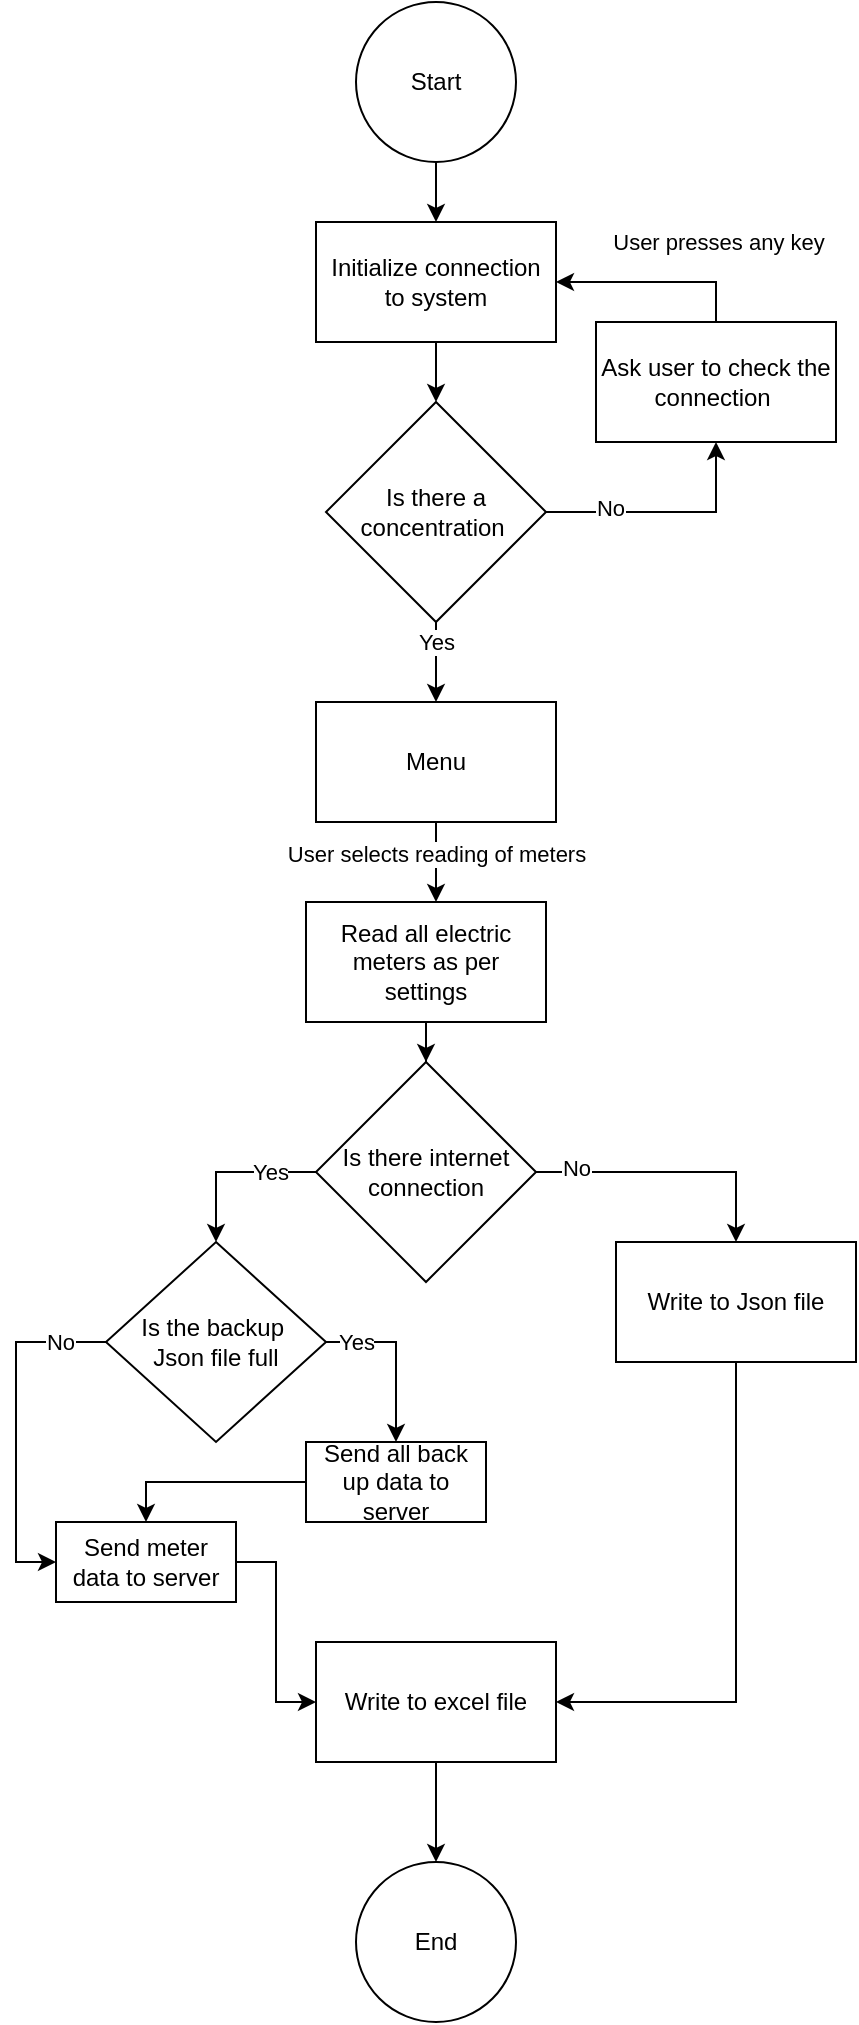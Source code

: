 <mxfile version="25.0.3">
  <diagram name="Page-1" id="TRiBnwnt5sAuNNagm9dI">
    <mxGraphModel dx="855" dy="381" grid="1" gridSize="10" guides="1" tooltips="1" connect="1" arrows="1" fold="1" page="1" pageScale="1" pageWidth="850" pageHeight="1100" math="0" shadow="0">
      <root>
        <mxCell id="0" />
        <mxCell id="1" parent="0" />
        <mxCell id="DdnkV21UblRkIuYv7x0r-9" style="edgeStyle=orthogonalEdgeStyle;rounded=0;orthogonalLoop=1;jettySize=auto;html=1;entryX=0.5;entryY=0;entryDx=0;entryDy=0;" edge="1" parent="1" source="DdnkV21UblRkIuYv7x0r-1" target="DdnkV21UblRkIuYv7x0r-2">
          <mxGeometry relative="1" as="geometry" />
        </mxCell>
        <mxCell id="DdnkV21UblRkIuYv7x0r-1" value="Start" style="ellipse;whiteSpace=wrap;html=1;aspect=fixed;" vertex="1" parent="1">
          <mxGeometry x="320" y="40" width="80" height="80" as="geometry" />
        </mxCell>
        <mxCell id="DdnkV21UblRkIuYv7x0r-7" style="edgeStyle=orthogonalEdgeStyle;rounded=0;orthogonalLoop=1;jettySize=auto;html=1;entryX=0.5;entryY=0;entryDx=0;entryDy=0;" edge="1" parent="1" source="DdnkV21UblRkIuYv7x0r-2" target="DdnkV21UblRkIuYv7x0r-6">
          <mxGeometry relative="1" as="geometry" />
        </mxCell>
        <mxCell id="DdnkV21UblRkIuYv7x0r-2" value="Initialize connection to system" style="rounded=0;whiteSpace=wrap;html=1;" vertex="1" parent="1">
          <mxGeometry x="300" y="150" width="120" height="60" as="geometry" />
        </mxCell>
        <mxCell id="DdnkV21UblRkIuYv7x0r-20" style="edgeStyle=orthogonalEdgeStyle;rounded=0;orthogonalLoop=1;jettySize=auto;html=1;entryX=0.5;entryY=0;entryDx=0;entryDy=0;" edge="1" parent="1" source="DdnkV21UblRkIuYv7x0r-3">
          <mxGeometry relative="1" as="geometry">
            <mxPoint x="360" y="490.0" as="targetPoint" />
          </mxGeometry>
        </mxCell>
        <mxCell id="DdnkV21UblRkIuYv7x0r-27" value="&lt;span style=&quot;color: rgba(0, 0, 0, 0); font-family: monospace; font-size: 0px; text-align: start; background-color: rgb(251, 251, 251);&quot;&gt;%3CmxGraphModel%3E%3Croot%3E%3CmxCell%20id%3D%220%22%2F%3E%3CmxCell%20id%3D%221%22%20parent%3D%220%22%2F%3E%3CmxCell%20id%3D%222%22%20value%3D%22Write%20to%20Jeson%20file%22%20style%3D%22rounded%3D0%3BwhiteSpace%3Dwrap%3Bhtml%3D1%3B%22%20vertex%3D%221%22%20parent%3D%221%22%3E%3CmxGeometry%20x%3D%22425%22%20y%3D%22660%22%20width%3D%22120%22%20height%3D%2260%22%20as%3D%22geometry%22%2F%3E%3C%2FmxCell%3E%3C%2Froot%3E%3C%2FmxGraphModel%3E&lt;/span&gt;" style="edgeLabel;html=1;align=center;verticalAlign=middle;resizable=0;points=[];" vertex="1" connectable="0" parent="DdnkV21UblRkIuYv7x0r-20">
          <mxGeometry x="-0.117" relative="1" as="geometry">
            <mxPoint as="offset" />
          </mxGeometry>
        </mxCell>
        <mxCell id="DdnkV21UblRkIuYv7x0r-28" value="User selects reading of meters" style="edgeLabel;html=1;align=center;verticalAlign=middle;resizable=0;points=[];" vertex="1" connectable="0" parent="DdnkV21UblRkIuYv7x0r-20">
          <mxGeometry x="-0.24" y="-2" relative="1" as="geometry">
            <mxPoint x="2" as="offset" />
          </mxGeometry>
        </mxCell>
        <mxCell id="DdnkV21UblRkIuYv7x0r-3" value="Menu" style="rounded=0;whiteSpace=wrap;html=1;" vertex="1" parent="1">
          <mxGeometry x="300" y="390" width="120" height="60" as="geometry" />
        </mxCell>
        <mxCell id="DdnkV21UblRkIuYv7x0r-15" style="edgeStyle=orthogonalEdgeStyle;rounded=0;orthogonalLoop=1;jettySize=auto;html=1;entryX=0.5;entryY=1;entryDx=0;entryDy=0;" edge="1" parent="1" source="DdnkV21UblRkIuYv7x0r-6" target="DdnkV21UblRkIuYv7x0r-12">
          <mxGeometry relative="1" as="geometry" />
        </mxCell>
        <mxCell id="DdnkV21UblRkIuYv7x0r-16" value="No" style="edgeLabel;html=1;align=center;verticalAlign=middle;resizable=0;points=[];" vertex="1" connectable="0" parent="DdnkV21UblRkIuYv7x0r-15">
          <mxGeometry x="-0.472" y="2" relative="1" as="geometry">
            <mxPoint as="offset" />
          </mxGeometry>
        </mxCell>
        <mxCell id="DdnkV21UblRkIuYv7x0r-17" style="edgeStyle=orthogonalEdgeStyle;rounded=0;orthogonalLoop=1;jettySize=auto;html=1;" edge="1" parent="1" source="DdnkV21UblRkIuYv7x0r-6" target="DdnkV21UblRkIuYv7x0r-3">
          <mxGeometry relative="1" as="geometry" />
        </mxCell>
        <mxCell id="DdnkV21UblRkIuYv7x0r-18" value="Yes" style="edgeLabel;html=1;align=center;verticalAlign=middle;resizable=0;points=[];" vertex="1" connectable="0" parent="DdnkV21UblRkIuYv7x0r-17">
          <mxGeometry x="0.075" relative="1" as="geometry">
            <mxPoint y="-12" as="offset" />
          </mxGeometry>
        </mxCell>
        <mxCell id="DdnkV21UblRkIuYv7x0r-6" value="Is there a concentration&amp;nbsp;" style="rhombus;whiteSpace=wrap;html=1;" vertex="1" parent="1">
          <mxGeometry x="305" y="240" width="110" height="110" as="geometry" />
        </mxCell>
        <mxCell id="DdnkV21UblRkIuYv7x0r-13" style="edgeStyle=orthogonalEdgeStyle;rounded=0;orthogonalLoop=1;jettySize=auto;html=1;" edge="1" parent="1" source="DdnkV21UblRkIuYv7x0r-12" target="DdnkV21UblRkIuYv7x0r-2">
          <mxGeometry relative="1" as="geometry">
            <Array as="points">
              <mxPoint x="500" y="180" />
            </Array>
          </mxGeometry>
        </mxCell>
        <mxCell id="DdnkV21UblRkIuYv7x0r-14" value="User presses any key" style="edgeLabel;html=1;align=center;verticalAlign=middle;resizable=0;points=[];" vertex="1" connectable="0" parent="DdnkV21UblRkIuYv7x0r-13">
          <mxGeometry x="0.133" y="1" relative="1" as="geometry">
            <mxPoint x="37" y="-21" as="offset" />
          </mxGeometry>
        </mxCell>
        <mxCell id="DdnkV21UblRkIuYv7x0r-12" value="Ask user to check the connection&amp;nbsp;" style="rounded=0;whiteSpace=wrap;html=1;" vertex="1" parent="1">
          <mxGeometry x="440" y="200" width="120" height="60" as="geometry" />
        </mxCell>
        <mxCell id="DdnkV21UblRkIuYv7x0r-32" style="edgeStyle=orthogonalEdgeStyle;rounded=0;orthogonalLoop=1;jettySize=auto;html=1;entryX=0.5;entryY=0;entryDx=0;entryDy=0;" edge="1" parent="1" source="DdnkV21UblRkIuYv7x0r-22" target="DdnkV21UblRkIuYv7x0r-29">
          <mxGeometry relative="1" as="geometry">
            <Array as="points">
              <mxPoint x="250" y="625" />
            </Array>
          </mxGeometry>
        </mxCell>
        <mxCell id="DdnkV21UblRkIuYv7x0r-48" value="Yes" style="edgeLabel;html=1;align=center;verticalAlign=middle;resizable=0;points=[];" vertex="1" connectable="0" parent="DdnkV21UblRkIuYv7x0r-32">
          <mxGeometry x="-0.451" y="2" relative="1" as="geometry">
            <mxPoint y="-2" as="offset" />
          </mxGeometry>
        </mxCell>
        <mxCell id="DdnkV21UblRkIuYv7x0r-33" style="edgeStyle=orthogonalEdgeStyle;rounded=0;orthogonalLoop=1;jettySize=auto;html=1;entryX=0.5;entryY=0;entryDx=0;entryDy=0;" edge="1" parent="1" source="DdnkV21UblRkIuYv7x0r-22" target="DdnkV21UblRkIuYv7x0r-24">
          <mxGeometry relative="1" as="geometry" />
        </mxCell>
        <mxCell id="DdnkV21UblRkIuYv7x0r-47" value="No" style="edgeLabel;html=1;align=center;verticalAlign=middle;resizable=0;points=[];" vertex="1" connectable="0" parent="DdnkV21UblRkIuYv7x0r-33">
          <mxGeometry x="-0.704" y="2" relative="1" as="geometry">
            <mxPoint as="offset" />
          </mxGeometry>
        </mxCell>
        <mxCell id="DdnkV21UblRkIuYv7x0r-22" value="Is there internet connection" style="rhombus;whiteSpace=wrap;html=1;" vertex="1" parent="1">
          <mxGeometry x="300" y="570" width="110" height="110" as="geometry" />
        </mxCell>
        <mxCell id="DdnkV21UblRkIuYv7x0r-50" style="edgeStyle=orthogonalEdgeStyle;rounded=0;orthogonalLoop=1;jettySize=auto;html=1;entryX=0.5;entryY=0;entryDx=0;entryDy=0;" edge="1" parent="1" source="DdnkV21UblRkIuYv7x0r-23" target="DdnkV21UblRkIuYv7x0r-49">
          <mxGeometry relative="1" as="geometry" />
        </mxCell>
        <mxCell id="DdnkV21UblRkIuYv7x0r-23" value="Write to excel file" style="rounded=0;whiteSpace=wrap;html=1;" vertex="1" parent="1">
          <mxGeometry x="300" y="860" width="120" height="60" as="geometry" />
        </mxCell>
        <mxCell id="DdnkV21UblRkIuYv7x0r-46" style="edgeStyle=orthogonalEdgeStyle;rounded=0;orthogonalLoop=1;jettySize=auto;html=1;entryX=1;entryY=0.5;entryDx=0;entryDy=0;" edge="1" parent="1" source="DdnkV21UblRkIuYv7x0r-24" target="DdnkV21UblRkIuYv7x0r-23">
          <mxGeometry relative="1" as="geometry">
            <Array as="points">
              <mxPoint x="510" y="890" />
            </Array>
          </mxGeometry>
        </mxCell>
        <mxCell id="DdnkV21UblRkIuYv7x0r-24" value="Write to Json file" style="rounded=0;whiteSpace=wrap;html=1;" vertex="1" parent="1">
          <mxGeometry x="450" y="660" width="120" height="60" as="geometry" />
        </mxCell>
        <mxCell id="DdnkV21UblRkIuYv7x0r-52" style="edgeStyle=orthogonalEdgeStyle;rounded=0;orthogonalLoop=1;jettySize=auto;html=1;entryX=0.5;entryY=0;entryDx=0;entryDy=0;" edge="1" parent="1" source="DdnkV21UblRkIuYv7x0r-25" target="DdnkV21UblRkIuYv7x0r-22">
          <mxGeometry relative="1" as="geometry" />
        </mxCell>
        <mxCell id="DdnkV21UblRkIuYv7x0r-25" value="Read all electric meters as per settings" style="rounded=0;whiteSpace=wrap;html=1;" vertex="1" parent="1">
          <mxGeometry x="295" y="490" width="120" height="60" as="geometry" />
        </mxCell>
        <mxCell id="DdnkV21UblRkIuYv7x0r-38" style="edgeStyle=orthogonalEdgeStyle;rounded=0;orthogonalLoop=1;jettySize=auto;html=1;entryX=0.5;entryY=0;entryDx=0;entryDy=0;" edge="1" parent="1" source="DdnkV21UblRkIuYv7x0r-29" target="DdnkV21UblRkIuYv7x0r-30">
          <mxGeometry relative="1" as="geometry">
            <Array as="points">
              <mxPoint x="340" y="710" />
            </Array>
          </mxGeometry>
        </mxCell>
        <mxCell id="DdnkV21UblRkIuYv7x0r-41" value="Yes" style="edgeLabel;html=1;align=center;verticalAlign=middle;resizable=0;points=[];" vertex="1" connectable="0" parent="DdnkV21UblRkIuYv7x0r-38">
          <mxGeometry x="-0.647" y="-3" relative="1" as="geometry">
            <mxPoint y="-3" as="offset" />
          </mxGeometry>
        </mxCell>
        <mxCell id="DdnkV21UblRkIuYv7x0r-39" style="edgeStyle=orthogonalEdgeStyle;rounded=0;orthogonalLoop=1;jettySize=auto;html=1;entryX=0;entryY=0.5;entryDx=0;entryDy=0;" edge="1" parent="1" source="DdnkV21UblRkIuYv7x0r-29" target="DdnkV21UblRkIuYv7x0r-31">
          <mxGeometry relative="1" as="geometry">
            <Array as="points">
              <mxPoint x="150" y="710" />
              <mxPoint x="150" y="820" />
            </Array>
          </mxGeometry>
        </mxCell>
        <mxCell id="DdnkV21UblRkIuYv7x0r-40" value="No" style="edgeLabel;html=1;align=center;verticalAlign=middle;resizable=0;points=[];" vertex="1" connectable="0" parent="DdnkV21UblRkIuYv7x0r-39">
          <mxGeometry x="-0.733" relative="1" as="geometry">
            <mxPoint as="offset" />
          </mxGeometry>
        </mxCell>
        <mxCell id="DdnkV21UblRkIuYv7x0r-29" value="Is the backup&amp;nbsp;&lt;div&gt;Json file full&lt;/div&gt;" style="rhombus;whiteSpace=wrap;html=1;" vertex="1" parent="1">
          <mxGeometry x="195" y="660" width="110" height="100" as="geometry" />
        </mxCell>
        <mxCell id="DdnkV21UblRkIuYv7x0r-44" style="edgeStyle=orthogonalEdgeStyle;rounded=0;orthogonalLoop=1;jettySize=auto;html=1;entryX=0.5;entryY=0;entryDx=0;entryDy=0;" edge="1" parent="1" source="DdnkV21UblRkIuYv7x0r-30" target="DdnkV21UblRkIuYv7x0r-31">
          <mxGeometry relative="1" as="geometry" />
        </mxCell>
        <mxCell id="DdnkV21UblRkIuYv7x0r-30" value="Send all back up data to server" style="rounded=0;whiteSpace=wrap;html=1;" vertex="1" parent="1">
          <mxGeometry x="295" y="760" width="90" height="40" as="geometry" />
        </mxCell>
        <mxCell id="DdnkV21UblRkIuYv7x0r-45" style="edgeStyle=orthogonalEdgeStyle;rounded=0;orthogonalLoop=1;jettySize=auto;html=1;entryX=0;entryY=0.5;entryDx=0;entryDy=0;" edge="1" parent="1" source="DdnkV21UblRkIuYv7x0r-31" target="DdnkV21UblRkIuYv7x0r-23">
          <mxGeometry relative="1" as="geometry" />
        </mxCell>
        <mxCell id="DdnkV21UblRkIuYv7x0r-31" value="Send meter data to server" style="rounded=0;whiteSpace=wrap;html=1;" vertex="1" parent="1">
          <mxGeometry x="170" y="800" width="90" height="40" as="geometry" />
        </mxCell>
        <mxCell id="DdnkV21UblRkIuYv7x0r-49" value="End" style="ellipse;whiteSpace=wrap;html=1;aspect=fixed;" vertex="1" parent="1">
          <mxGeometry x="320" y="970" width="80" height="80" as="geometry" />
        </mxCell>
      </root>
    </mxGraphModel>
  </diagram>
</mxfile>
